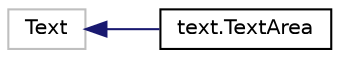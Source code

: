 digraph "Graphical Class Hierarchy"
{
 // LATEX_PDF_SIZE
  edge [fontname="Helvetica",fontsize="10",labelfontname="Helvetica",labelfontsize="10"];
  node [fontname="Helvetica",fontsize="10",shape=record];
  rankdir="LR";
  Node4 [label="Text",height=0.2,width=0.4,color="grey75", fillcolor="white", style="filled",tooltip=" "];
  Node4 -> Node0 [dir="back",color="midnightblue",fontsize="10",style="solid",fontname="Helvetica"];
  Node0 [label="text.TextArea",height=0.2,width=0.4,color="black", fillcolor="white", style="filled",URL="$classtext_1_1_text_area.html",tooltip="TextArea class The main text area where the user can write the code which needs to be debugged."];
}
